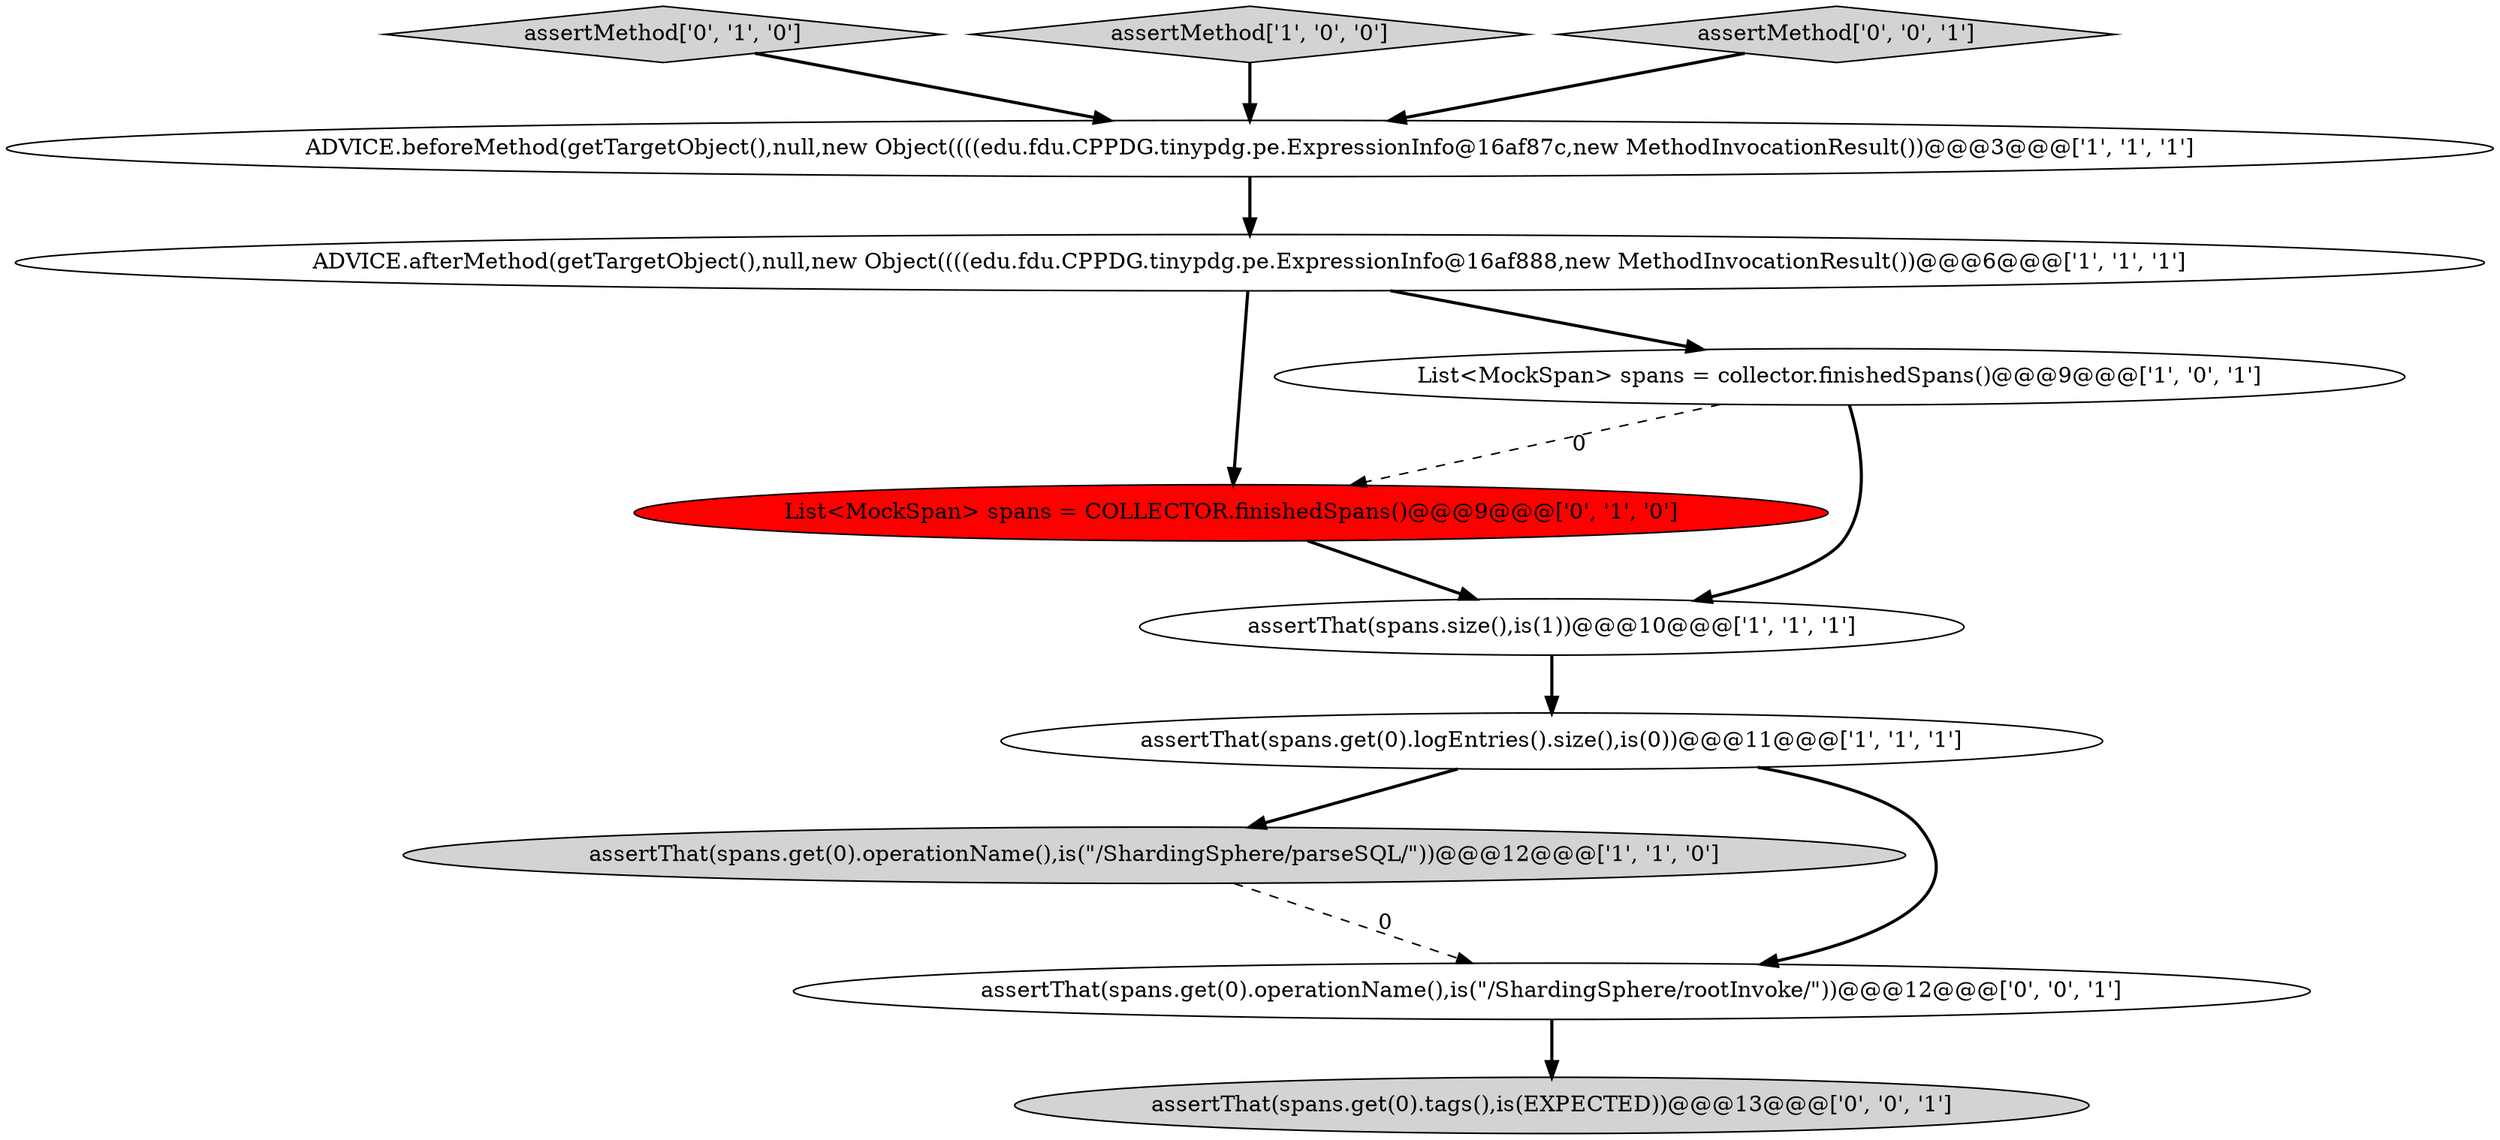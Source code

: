 digraph {
6 [style = filled, label = "assertThat(spans.get(0).operationName(),is(\"/ShardingSphere/parseSQL/\"))@@@12@@@['1', '1', '0']", fillcolor = lightgray, shape = ellipse image = "AAA0AAABBB1BBB"];
7 [style = filled, label = "List<MockSpan> spans = COLLECTOR.finishedSpans()@@@9@@@['0', '1', '0']", fillcolor = red, shape = ellipse image = "AAA1AAABBB2BBB"];
4 [style = filled, label = "assertThat(spans.size(),is(1))@@@10@@@['1', '1', '1']", fillcolor = white, shape = ellipse image = "AAA0AAABBB1BBB"];
9 [style = filled, label = "assertThat(spans.get(0).tags(),is(EXPECTED))@@@13@@@['0', '0', '1']", fillcolor = lightgray, shape = ellipse image = "AAA0AAABBB3BBB"];
8 [style = filled, label = "assertMethod['0', '1', '0']", fillcolor = lightgray, shape = diamond image = "AAA0AAABBB2BBB"];
10 [style = filled, label = "assertThat(spans.get(0).operationName(),is(\"/ShardingSphere/rootInvoke/\"))@@@12@@@['0', '0', '1']", fillcolor = white, shape = ellipse image = "AAA0AAABBB3BBB"];
5 [style = filled, label = "ADVICE.beforeMethod(getTargetObject(),null,new Object((((edu.fdu.CPPDG.tinypdg.pe.ExpressionInfo@16af87c,new MethodInvocationResult())@@@3@@@['1', '1', '1']", fillcolor = white, shape = ellipse image = "AAA0AAABBB1BBB"];
3 [style = filled, label = "assertMethod['1', '0', '0']", fillcolor = lightgray, shape = diamond image = "AAA0AAABBB1BBB"];
2 [style = filled, label = "assertThat(spans.get(0).logEntries().size(),is(0))@@@11@@@['1', '1', '1']", fillcolor = white, shape = ellipse image = "AAA0AAABBB1BBB"];
0 [style = filled, label = "List<MockSpan> spans = collector.finishedSpans()@@@9@@@['1', '0', '1']", fillcolor = white, shape = ellipse image = "AAA0AAABBB1BBB"];
11 [style = filled, label = "assertMethod['0', '0', '1']", fillcolor = lightgray, shape = diamond image = "AAA0AAABBB3BBB"];
1 [style = filled, label = "ADVICE.afterMethod(getTargetObject(),null,new Object((((edu.fdu.CPPDG.tinypdg.pe.ExpressionInfo@16af888,new MethodInvocationResult())@@@6@@@['1', '1', '1']", fillcolor = white, shape = ellipse image = "AAA0AAABBB1BBB"];
5->1 [style = bold, label=""];
11->5 [style = bold, label=""];
3->5 [style = bold, label=""];
10->9 [style = bold, label=""];
1->0 [style = bold, label=""];
4->2 [style = bold, label=""];
7->4 [style = bold, label=""];
8->5 [style = bold, label=""];
0->7 [style = dashed, label="0"];
2->10 [style = bold, label=""];
0->4 [style = bold, label=""];
1->7 [style = bold, label=""];
2->6 [style = bold, label=""];
6->10 [style = dashed, label="0"];
}
